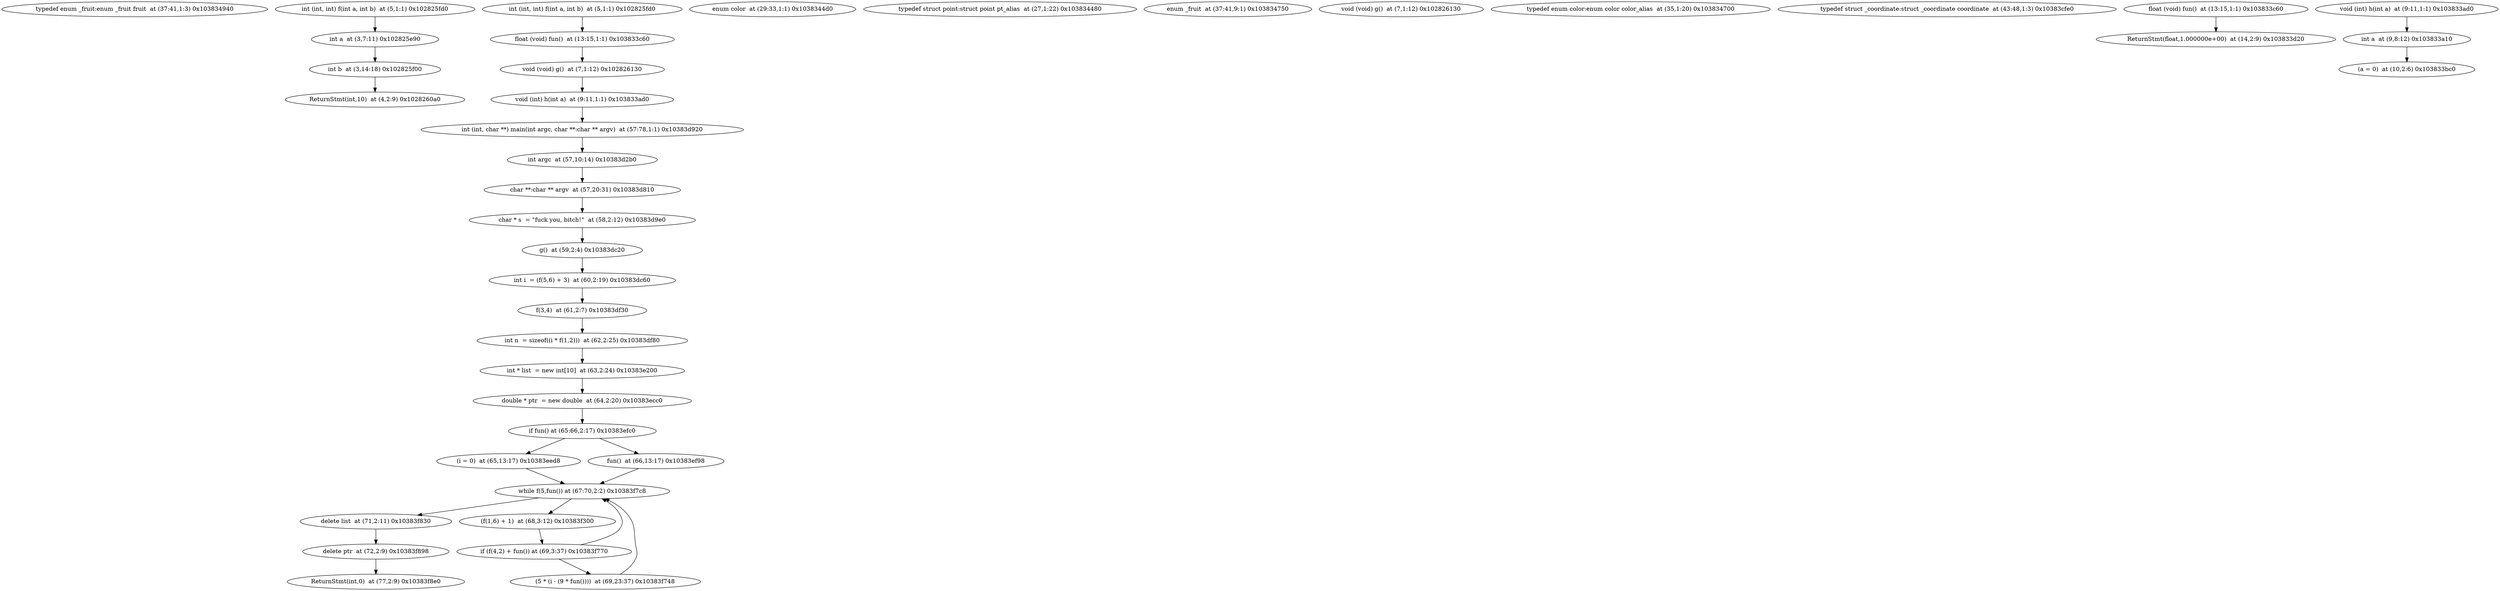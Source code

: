 digraph {
{fruit0x103834940 [label="typedef enum _fruit:enum _fruit fruit  at (37:41,1:3) 0x103834940"]}
{f0x102825fd0 [label="int (int, int) f(int a, int b)  at (5,1:1) 0x102825fd0"]} -> {f0x102825e90 [label="int a  at (3,7:11) 0x102825e90"]}
{f0x102825e90 [label="int a  at (3,7:11) 0x102825e90"]} -> {f0x102825f00 [label="int b  at (3,14:18) 0x102825f00"]}
{f0x102825f00 [label="int b  at (3,14:18) 0x102825f00"]} -> {f0x1028260a0 [label="ReturnStmt(int,10)  at (4,2:9) 0x1028260a0"]}
{f0x1028260a0 [label="ReturnStmt(int,10)  at (4,2:9) 0x1028260a0"]}
{main0x102825fd0 [label="int (int, int) f(int a, int b)  at (5,1:1) 0x102825fd0"]} -> {main0x103833c60 [label="float (void) fun()  at (13:15,1:1) 0x103833c60"]}
{main0x103833c60 [label="float (void) fun()  at (13:15,1:1) 0x103833c60"]} -> {main0x102826130 [label="void (void) g()  at (7,1:12) 0x102826130"]}
{main0x102826130 [label="void (void) g()  at (7,1:12) 0x102826130"]} -> {main0x103833ad0 [label="void (int) h(int a)  at (9:11,1:1) 0x103833ad0"]}
{main0x103833ad0 [label="void (int) h(int a)  at (9:11,1:1) 0x103833ad0"]} -> {main0x10383d920 [label="int (int, char **) main(int argc, char **:char ** argv)  at (57:78,1:1) 0x10383d920"]}
{main0x10383d920 [label="int (int, char **) main(int argc, char **:char ** argv)  at (57:78,1:1) 0x10383d920"]} -> {main0x10383d2b0 [label="int argc  at (57,10:14) 0x10383d2b0"]}
{main0x10383d2b0 [label="int argc  at (57,10:14) 0x10383d2b0"]} -> {main0x10383d810 [label="char **:char ** argv  at (57,20:31) 0x10383d810"]}
{main0x10383d810 [label="char **:char ** argv  at (57,20:31) 0x10383d810"]} -> {main0x10383d9e0 [label="char * s  = \"fuck you, bitch!\"  at (58,2:12) 0x10383d9e0"]}
{main0x10383d9e0 [label="char * s  = \"fuck you, bitch!\"  at (58,2:12) 0x10383d9e0"]} -> {main0x10383dc20 [label="g()  at (59,2:4) 0x10383dc20"]}
{main0x10383dc20 [label="g()  at (59,2:4) 0x10383dc20"]} -> {main0x10383dc60 [label="int i  = (f(5,6) + 3)  at (60,2:19) 0x10383dc60"]}
{main0x10383dc60 [label="int i  = (f(5,6) + 3)  at (60,2:19) 0x10383dc60"]} -> {main0x10383df30 [label="f(3,4)  at (61,2:7) 0x10383df30"]}
{main0x10383df30 [label="f(3,4)  at (61,2:7) 0x10383df30"]} -> {main0x10383df80 [label="int n  = sizeof((i * f(1,2)))  at (62,2:25) 0x10383df80"]}
{main0x10383df80 [label="int n  = sizeof((i * f(1,2)))  at (62,2:25) 0x10383df80"]} -> {main0x10383e200 [label="int * list  = new int[10]  at (63,2:24) 0x10383e200"]}
{main0x10383e200 [label="int * list  = new int[10]  at (63,2:24) 0x10383e200"]} -> {main0x10383ecc0 [label="double * ptr  = new double  at (64,2:20) 0x10383ecc0"]}
{main0x10383ecc0 [label="double * ptr  = new double  at (64,2:20) 0x10383ecc0"]} -> {main0x10383efc0 [label="if fun() at (65:66,2:17) 0x10383efc0"]}
{main0x10383efc0 [label="if fun() at (65:66,2:17) 0x10383efc0"]} -> {main0x10383eed8 [label="(i = 0)  at (65,13:17) 0x10383eed8"]}
{main0x10383efc0 [label="if fun() at (65:66,2:17) 0x10383efc0"]} -> {main0x10383ef98 [label="fun()  at (66,13:17) 0x10383ef98"]}
{main0x10383eed8 [label="(i = 0)  at (65,13:17) 0x10383eed8"]} -> {main0x10383f7c8 [label="while f(5,fun()) at (67:70,2:2) 0x10383f7c8"]}
{main0x10383f7c8 [label="while f(5,fun()) at (67:70,2:2) 0x10383f7c8"]} -> {main0x10383f830 [label="delete list  at (71,2:11) 0x10383f830"]}
{main0x10383f7c8 [label="while f(5,fun()) at (67:70,2:2) 0x10383f7c8"]} -> {main0x10383f300 [label="(f(1,6) + 1)  at (68,3:12) 0x10383f300"]}
{main0x10383f830 [label="delete list  at (71,2:11) 0x10383f830"]} -> {main0x10383f898 [label="delete ptr  at (72,2:9) 0x10383f898"]}
{main0x10383f898 [label="delete ptr  at (72,2:9) 0x10383f898"]} -> {main0x10383f8e0 [label="ReturnStmt(int,0)  at (77,2:9) 0x10383f8e0"]}
{main0x10383f8e0 [label="ReturnStmt(int,0)  at (77,2:9) 0x10383f8e0"]}
{main0x10383f300 [label="(f(1,6) + 1)  at (68,3:12) 0x10383f300"]} -> {main0x10383f770 [label="if (f(4,2) + fun()) at (69,3:37) 0x10383f770"]}
{main0x10383f770 [label="if (f(4,2) + fun()) at (69,3:37) 0x10383f770"]} -> {main0x10383f7c8 [label="while f(5,fun()) at (67:70,2:2) 0x10383f7c8"]}
{main0x10383f770 [label="if (f(4,2) + fun()) at (69,3:37) 0x10383f770"]} -> {main0x10383f748 [label="(5 * (i - (9 * fun())))  at (69,23:37) 0x10383f748"]}
{main0x10383f748 [label="(5 * (i - (9 * fun())))  at (69,23:37) 0x10383f748"]} -> {main0x10383f7c8 [label="while f(5,fun()) at (67:70,2:2) 0x10383f7c8"]}
{main0x10383ef98 [label="fun()  at (66,13:17) 0x10383ef98"]} -> {main0x10383f7c8 [label="while f(5,fun()) at (67:70,2:2) 0x10383f7c8"]}
{color0x1038344d0 [label="enum color  at (29:33,1:1) 0x1038344d0"]}
{pt_alias0x103834480 [label="typedef struct point:struct point pt_alias  at (27,1:22) 0x103834480"]}
{_fruit0x103834750 [label="enum _fruit  at (37:41,9:1) 0x103834750"]}
{g0x102826130 [label="void (void) g()  at (7,1:12) 0x102826130"]}
{color_alias0x103834700 [label="typedef enum color:enum color color_alias  at (35,1:20) 0x103834700"]}
{coordinate0x10383cfe0 [label="typedef struct _coordinate:struct _coordinate coordinate  at (43:48,1:3) 0x10383cfe0"]}
{fun0x103833c60 [label="float (void) fun()  at (13:15,1:1) 0x103833c60"]} -> {fun0x103833d20 [label="ReturnStmt(float,1.000000e+00)  at (14,2:9) 0x103833d20"]}
{fun0x103833d20 [label="ReturnStmt(float,1.000000e+00)  at (14,2:9) 0x103833d20"]}
{h0x103833ad0 [label="void (int) h(int a)  at (9:11,1:1) 0x103833ad0"]} -> {h0x103833a10 [label="int a  at (9,8:12) 0x103833a10"]}
{h0x103833a10 [label="int a  at (9,8:12) 0x103833a10"]} -> {h0x103833bc0 [label="(a = 0)  at (10,2:6) 0x103833bc0"]}
{h0x103833bc0 [label="(a = 0)  at (10,2:6) 0x103833bc0"]}
}